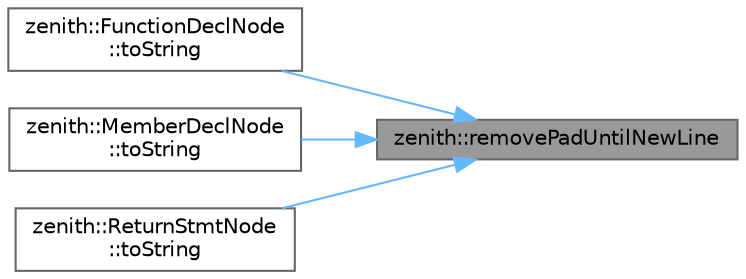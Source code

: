 digraph "zenith::removePadUntilNewLine"
{
 // LATEX_PDF_SIZE
  bgcolor="transparent";
  edge [fontname=Helvetica,fontsize=10,labelfontname=Helvetica,labelfontsize=10];
  node [fontname=Helvetica,fontsize=10,shape=box,height=0.2,width=0.4];
  rankdir="RL";
  Node1 [id="Node000001",label="zenith::removePadUntilNewLine",height=0.2,width=0.4,color="gray40", fillcolor="grey60", style="filled", fontcolor="black",tooltip=" "];
  Node1 -> Node2 [id="edge1_Node000001_Node000002",dir="back",color="steelblue1",style="solid",tooltip=" "];
  Node2 [id="Node000002",label="zenith::FunctionDeclNode\l::toString",height=0.2,width=0.4,color="grey40", fillcolor="white", style="filled",URL="$structzenith_1_1_function_decl_node.html#aef4408809cdd1b3a7e3b79e27b1ead1b",tooltip=" "];
  Node1 -> Node3 [id="edge2_Node000001_Node000003",dir="back",color="steelblue1",style="solid",tooltip=" "];
  Node3 [id="Node000003",label="zenith::MemberDeclNode\l::toString",height=0.2,width=0.4,color="grey40", fillcolor="white", style="filled",URL="$structzenith_1_1_member_decl_node.html#a0c73e52a045ab85a2e1b64ed8501a23c",tooltip=" "];
  Node1 -> Node4 [id="edge3_Node000001_Node000004",dir="back",color="steelblue1",style="solid",tooltip=" "];
  Node4 [id="Node000004",label="zenith::ReturnStmtNode\l::toString",height=0.2,width=0.4,color="grey40", fillcolor="white", style="filled",URL="$structzenith_1_1_return_stmt_node.html#a6db00d9cd287452f68b100d1b227ab9e",tooltip=" "];
}
